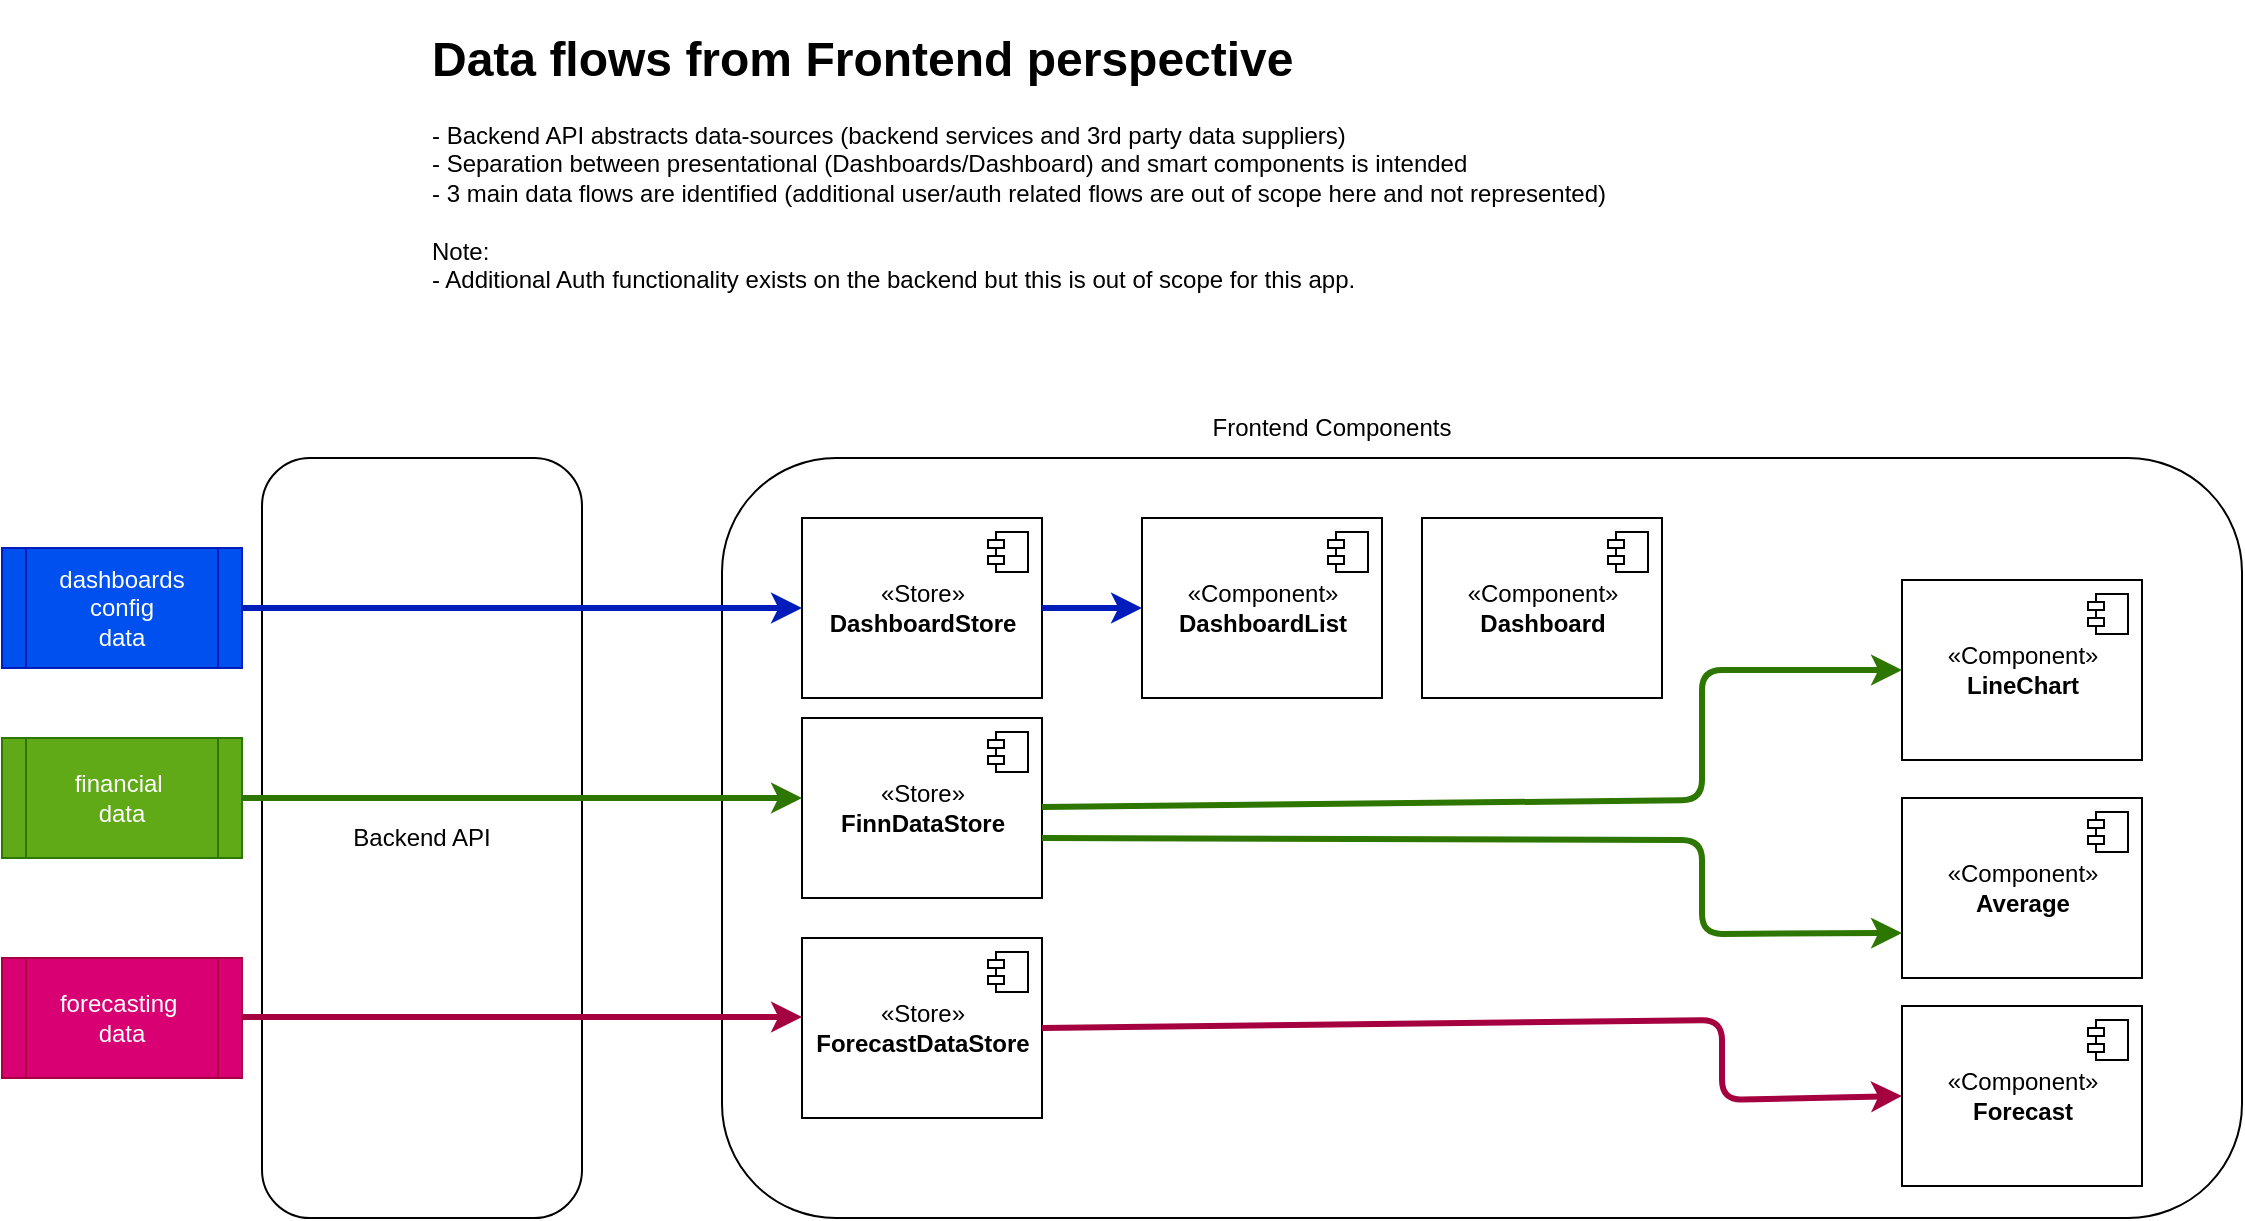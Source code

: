 <mxfile>
    <diagram id="04NmVkc7BXzSvhjQqVve" name="frontend data-flows">
        <mxGraphModel dx="1199" dy="586" grid="1" gridSize="10" guides="1" tooltips="1" connect="1" arrows="1" fold="1" page="1" pageScale="1" pageWidth="1169" pageHeight="827" math="0" shadow="0">
            <root>
                <mxCell id="0"/>
                <mxCell id="1" parent="0"/>
                <mxCell id="VXbwFieqJV5It5OmqrJu-2" value="financial&amp;nbsp;&lt;br&gt;data" style="shape=process;whiteSpace=wrap;html=1;backgroundOutline=1;fillColor=#60a917;fontColor=#ffffff;strokeColor=#2D7600;" parent="1" vertex="1">
                    <mxGeometry x="20" y="379" width="120" height="60" as="geometry"/>
                </mxCell>
                <mxCell id="VXbwFieqJV5It5OmqrJu-3" value="dashboards&lt;br&gt;config&lt;br&gt;data" style="shape=process;whiteSpace=wrap;html=1;backgroundOutline=1;fillColor=#0050ef;fontColor=#ffffff;strokeColor=#001DBC;" parent="1" vertex="1">
                    <mxGeometry x="20" y="284" width="120" height="60" as="geometry"/>
                </mxCell>
                <mxCell id="VXbwFieqJV5It5OmqrJu-4" value="forecasting&amp;nbsp;&lt;br&gt;data" style="shape=process;whiteSpace=wrap;html=1;backgroundOutline=1;fillColor=#d80073;fontColor=#ffffff;strokeColor=#A50040;" parent="1" vertex="1">
                    <mxGeometry x="20" y="489" width="120" height="60" as="geometry"/>
                </mxCell>
                <mxCell id="VXbwFieqJV5It5OmqrJu-5" value="Backend API" style="rounded=1;whiteSpace=wrap;html=1;" parent="1" vertex="1">
                    <mxGeometry x="150" y="239" width="160" height="380" as="geometry"/>
                </mxCell>
                <mxCell id="VXbwFieqJV5It5OmqrJu-6" value="" style="rounded=1;whiteSpace=wrap;html=1;" parent="1" vertex="1">
                    <mxGeometry x="380" y="239" width="760" height="380" as="geometry"/>
                </mxCell>
                <mxCell id="VXbwFieqJV5It5OmqrJu-7" value="Frontend Components" style="text;html=1;strokeColor=none;fillColor=none;align=center;verticalAlign=middle;whiteSpace=wrap;rounded=0;" parent="1" vertex="1">
                    <mxGeometry x="605" y="209" width="160" height="30" as="geometry"/>
                </mxCell>
                <mxCell id="VXbwFieqJV5It5OmqrJu-8" value="«Store»&lt;br&gt;&lt;b&gt;DashboardStore&lt;/b&gt;" style="html=1;dropTarget=0;" parent="1" vertex="1">
                    <mxGeometry x="420" y="269" width="120" height="90" as="geometry"/>
                </mxCell>
                <mxCell id="VXbwFieqJV5It5OmqrJu-9" value="" style="shape=module;jettyWidth=8;jettyHeight=4;" parent="VXbwFieqJV5It5OmqrJu-8" vertex="1">
                    <mxGeometry x="1" width="20" height="20" relative="1" as="geometry">
                        <mxPoint x="-27" y="7" as="offset"/>
                    </mxGeometry>
                </mxCell>
                <mxCell id="VXbwFieqJV5It5OmqrJu-10" value="«Store»&lt;br&gt;&lt;b&gt;FinnDataStore&lt;/b&gt;" style="html=1;dropTarget=0;" parent="1" vertex="1">
                    <mxGeometry x="420" y="369" width="120" height="90" as="geometry"/>
                </mxCell>
                <mxCell id="VXbwFieqJV5It5OmqrJu-11" value="" style="shape=module;jettyWidth=8;jettyHeight=4;" parent="VXbwFieqJV5It5OmqrJu-10" vertex="1">
                    <mxGeometry x="1" width="20" height="20" relative="1" as="geometry">
                        <mxPoint x="-27" y="7" as="offset"/>
                    </mxGeometry>
                </mxCell>
                <mxCell id="VXbwFieqJV5It5OmqrJu-12" value="«Store»&lt;br&gt;&lt;b&gt;ForecastDataStore&lt;/b&gt;" style="html=1;dropTarget=0;" parent="1" vertex="1">
                    <mxGeometry x="420" y="479" width="120" height="90" as="geometry"/>
                </mxCell>
                <mxCell id="VXbwFieqJV5It5OmqrJu-13" value="" style="shape=module;jettyWidth=8;jettyHeight=4;" parent="VXbwFieqJV5It5OmqrJu-12" vertex="1">
                    <mxGeometry x="1" width="20" height="20" relative="1" as="geometry">
                        <mxPoint x="-27" y="7" as="offset"/>
                    </mxGeometry>
                </mxCell>
                <mxCell id="VXbwFieqJV5It5OmqrJu-14" value="«Component»&lt;br&gt;&lt;b&gt;DashboardList&lt;/b&gt;" style="html=1;dropTarget=0;" parent="1" vertex="1">
                    <mxGeometry x="590" y="269" width="120" height="90" as="geometry"/>
                </mxCell>
                <mxCell id="VXbwFieqJV5It5OmqrJu-15" value="" style="shape=module;jettyWidth=8;jettyHeight=4;" parent="VXbwFieqJV5It5OmqrJu-14" vertex="1">
                    <mxGeometry x="1" width="20" height="20" relative="1" as="geometry">
                        <mxPoint x="-27" y="7" as="offset"/>
                    </mxGeometry>
                </mxCell>
                <mxCell id="VXbwFieqJV5It5OmqrJu-16" value="«Component»&lt;br&gt;&lt;b&gt;Dashboard&lt;/b&gt;" style="html=1;dropTarget=0;" parent="1" vertex="1">
                    <mxGeometry x="730" y="269" width="120" height="90" as="geometry"/>
                </mxCell>
                <mxCell id="VXbwFieqJV5It5OmqrJu-17" value="" style="shape=module;jettyWidth=8;jettyHeight=4;" parent="VXbwFieqJV5It5OmqrJu-16" vertex="1">
                    <mxGeometry x="1" width="20" height="20" relative="1" as="geometry">
                        <mxPoint x="-27" y="7" as="offset"/>
                    </mxGeometry>
                </mxCell>
                <mxCell id="VXbwFieqJV5It5OmqrJu-18" value="«Component»&lt;br&gt;&lt;b&gt;LineChart&lt;/b&gt;" style="html=1;dropTarget=0;" parent="1" vertex="1">
                    <mxGeometry x="970" y="300" width="120" height="90" as="geometry"/>
                </mxCell>
                <mxCell id="VXbwFieqJV5It5OmqrJu-19" value="" style="shape=module;jettyWidth=8;jettyHeight=4;" parent="VXbwFieqJV5It5OmqrJu-18" vertex="1">
                    <mxGeometry x="1" width="20" height="20" relative="1" as="geometry">
                        <mxPoint x="-27" y="7" as="offset"/>
                    </mxGeometry>
                </mxCell>
                <mxCell id="VXbwFieqJV5It5OmqrJu-20" value="«Component»&lt;br&gt;&lt;b&gt;Average&lt;/b&gt;" style="html=1;dropTarget=0;" parent="1" vertex="1">
                    <mxGeometry x="970" y="409" width="120" height="90" as="geometry"/>
                </mxCell>
                <mxCell id="VXbwFieqJV5It5OmqrJu-21" value="" style="shape=module;jettyWidth=8;jettyHeight=4;" parent="VXbwFieqJV5It5OmqrJu-20" vertex="1">
                    <mxGeometry x="1" width="20" height="20" relative="1" as="geometry">
                        <mxPoint x="-27" y="7" as="offset"/>
                    </mxGeometry>
                </mxCell>
                <mxCell id="VXbwFieqJV5It5OmqrJu-22" value="«Component»&lt;br&gt;&lt;b&gt;Forecast&lt;/b&gt;" style="html=1;dropTarget=0;" parent="1" vertex="1">
                    <mxGeometry x="970" y="513" width="120" height="90" as="geometry"/>
                </mxCell>
                <mxCell id="VXbwFieqJV5It5OmqrJu-23" value="" style="shape=module;jettyWidth=8;jettyHeight=4;" parent="VXbwFieqJV5It5OmqrJu-22" vertex="1">
                    <mxGeometry x="1" width="20" height="20" relative="1" as="geometry">
                        <mxPoint x="-27" y="7" as="offset"/>
                    </mxGeometry>
                </mxCell>
                <mxCell id="VXbwFieqJV5It5OmqrJu-24" value="" style="endArrow=classic;html=1;exitX=1;exitY=0.5;exitDx=0;exitDy=0;entryX=0;entryY=0.5;entryDx=0;entryDy=0;strokeWidth=3;fillColor=#0050ef;strokeColor=#001DBC;" parent="1" source="VXbwFieqJV5It5OmqrJu-3" target="VXbwFieqJV5It5OmqrJu-8" edge="1">
                    <mxGeometry width="50" height="50" relative="1" as="geometry">
                        <mxPoint x="140" y="319" as="sourcePoint"/>
                        <mxPoint x="190" y="269" as="targetPoint"/>
                    </mxGeometry>
                </mxCell>
                <mxCell id="VXbwFieqJV5It5OmqrJu-25" value="" style="endArrow=classic;html=1;exitX=1;exitY=0.5;exitDx=0;exitDy=0;entryX=0;entryY=0.5;entryDx=0;entryDy=0;strokeWidth=3;fillColor=#0050ef;strokeColor=#001DBC;" parent="1" source="VXbwFieqJV5It5OmqrJu-8" target="VXbwFieqJV5It5OmqrJu-14" edge="1">
                    <mxGeometry width="50" height="50" relative="1" as="geometry">
                        <mxPoint x="630" y="549" as="sourcePoint"/>
                        <mxPoint x="680" y="499" as="targetPoint"/>
                    </mxGeometry>
                </mxCell>
                <mxCell id="VXbwFieqJV5It5OmqrJu-26" value="" style="endArrow=classic;html=1;strokeWidth=3;fillColor=#60a917;strokeColor=#2D7600;" parent="1" edge="1">
                    <mxGeometry width="50" height="50" relative="1" as="geometry">
                        <mxPoint x="140" y="409" as="sourcePoint"/>
                        <mxPoint x="420" y="409" as="targetPoint"/>
                    </mxGeometry>
                </mxCell>
                <mxCell id="VXbwFieqJV5It5OmqrJu-27" value="" style="endArrow=classic;html=1;strokeWidth=3;fillColor=#60a917;strokeColor=#2D7600;entryX=0;entryY=0.5;entryDx=0;entryDy=0;" parent="1" target="VXbwFieqJV5It5OmqrJu-18" edge="1">
                    <mxGeometry width="50" height="50" relative="1" as="geometry">
                        <mxPoint x="540" y="413.5" as="sourcePoint"/>
                        <mxPoint x="820" y="413.5" as="targetPoint"/>
                        <Array as="points">
                            <mxPoint x="870" y="410"/>
                            <mxPoint x="870" y="345"/>
                        </Array>
                    </mxGeometry>
                </mxCell>
                <mxCell id="VXbwFieqJV5It5OmqrJu-28" value="" style="endArrow=classic;html=1;strokeWidth=3;fillColor=#60a917;strokeColor=#2D7600;entryX=0;entryY=0.75;entryDx=0;entryDy=0;exitX=1;exitY=0.667;exitDx=0;exitDy=0;exitPerimeter=0;" parent="1" source="VXbwFieqJV5It5OmqrJu-10" target="VXbwFieqJV5It5OmqrJu-20" edge="1">
                    <mxGeometry width="50" height="50" relative="1" as="geometry">
                        <mxPoint x="550" y="423.5" as="sourcePoint"/>
                        <mxPoint x="740" y="424" as="targetPoint"/>
                        <Array as="points">
                            <mxPoint x="870" y="430"/>
                            <mxPoint x="870" y="477"/>
                        </Array>
                    </mxGeometry>
                </mxCell>
                <mxCell id="VXbwFieqJV5It5OmqrJu-29" value="" style="endArrow=classic;html=1;strokeWidth=3;fillColor=#d80073;strokeColor=#A50040;" parent="1" edge="1">
                    <mxGeometry width="50" height="50" relative="1" as="geometry">
                        <mxPoint x="140" y="518.5" as="sourcePoint"/>
                        <mxPoint x="420" y="518.5" as="targetPoint"/>
                    </mxGeometry>
                </mxCell>
                <mxCell id="VXbwFieqJV5It5OmqrJu-30" value="" style="endArrow=classic;html=1;strokeWidth=3;fillColor=#d80073;strokeColor=#A50040;exitX=1;exitY=0.5;exitDx=0;exitDy=0;entryX=0;entryY=0.5;entryDx=0;entryDy=0;" parent="1" source="VXbwFieqJV5It5OmqrJu-12" target="VXbwFieqJV5It5OmqrJu-22" edge="1">
                    <mxGeometry width="50" height="50" relative="1" as="geometry">
                        <mxPoint x="510" y="639" as="sourcePoint"/>
                        <mxPoint x="790" y="639" as="targetPoint"/>
                        <Array as="points">
                            <mxPoint x="880" y="520"/>
                            <mxPoint x="880" y="560"/>
                        </Array>
                    </mxGeometry>
                </mxCell>
                <mxCell id="VXbwFieqJV5It5OmqrJu-31" value="&lt;h1&gt;Data flows from Frontend perspective&lt;/h1&gt;&lt;div&gt;- Backend API abstracts data-sources (backend services and 3rd party data suppliers)&lt;/div&gt;&lt;div&gt;- Separation between presentational (Dashboards/Dashboard) and smart components is intended&lt;/div&gt;&lt;div&gt;- 3 main data flows are identified (additional user/auth related flows are out of scope here and not represented)&lt;/div&gt;&lt;div&gt;&lt;br&gt;&lt;/div&gt;&lt;div&gt;Note:&lt;/div&gt;&lt;div&gt;- Additional Auth functionality exists on the backend but this is out of scope for this app.&lt;/div&gt;&lt;div&gt;&lt;br&gt;&lt;/div&gt;" style="text;html=1;strokeColor=none;fillColor=none;spacing=5;spacingTop=-20;whiteSpace=wrap;overflow=hidden;rounded=0;" parent="1" vertex="1">
                    <mxGeometry x="230" y="20" width="700" height="160" as="geometry"/>
                </mxCell>
            </root>
        </mxGraphModel>
    </diagram>
    <diagram id="yawmFh53kR1rAt1Ke-RY" name="Concept">
        <mxGraphModel dx="1199" dy="586" grid="1" gridSize="10" guides="1" tooltips="1" connect="1" arrows="1" fold="1" page="1" pageScale="1" pageWidth="1169" pageHeight="827" math="0" shadow="0">
            <root>
                <mxCell id="0"/>
                <mxCell id="1" parent="0"/>
                <mxCell id="jguRPrm_cy1nHlI_fb0k-1" value="User" style="swimlane;childLayout=stackLayout;horizontal=1;startSize=30;horizontalStack=0;rounded=1;fontSize=14;fontStyle=0;strokeWidth=2;resizeParent=0;resizeLast=1;shadow=0;dashed=0;align=center;fillColor=#1A1A1A;fontColor=#FFFFFF;strokeColor=#FFFFFF;" parent="1" vertex="1">
                    <mxGeometry x="40" y="160" width="160" height="85" as="geometry"/>
                </mxCell>
                <mxCell id="jguRPrm_cy1nHlI_fb0k-2" value="Application user. &#10;Not the security profile but &#10;the workdata profile" style="align=left;strokeColor=none;fillColor=none;spacingLeft=4;fontSize=12;verticalAlign=top;resizable=0;rotatable=0;part=1;fontColor=#FFFFFF;" parent="jguRPrm_cy1nHlI_fb0k-1" vertex="1">
                    <mxGeometry y="30" width="160" height="55" as="geometry"/>
                </mxCell>
                <mxCell id="9BdiAnd3TSFcwSEn1V-2-3" value="DashboardList" style="swimlane;childLayout=stackLayout;horizontal=1;startSize=30;horizontalStack=0;rounded=1;fontSize=14;fontStyle=0;strokeWidth=2;resizeParent=0;resizeLast=1;shadow=0;dashed=0;align=center;fillColor=#1A1A1A;fontColor=#FFFFFF;strokeColor=#FFFFFF;" parent="1" vertex="1">
                    <mxGeometry x="360" y="160" width="160" height="85" as="geometry"/>
                </mxCell>
                <mxCell id="9BdiAnd3TSFcwSEn1V-2-14" value="" style="endArrow=none;html=1;edgeStyle=orthogonalEdgeStyle;exitX=1;exitY=0.25;exitDx=0;exitDy=0;" parent="9BdiAnd3TSFcwSEn1V-2-3" source="jguRPrm_cy1nHlI_fb0k-2" edge="1">
                    <mxGeometry relative="1" as="geometry">
                        <mxPoint x="-90" y="40" as="sourcePoint"/>
                        <mxPoint y="42" as="targetPoint"/>
                    </mxGeometry>
                </mxCell>
                <mxCell id="9BdiAnd3TSFcwSEn1V-2-16" value="0..*&amp;nbsp;&amp;nbsp;" style="edgeLabel;resizable=0;html=1;align=right;verticalAlign=bottom;" parent="9BdiAnd3TSFcwSEn1V-2-14" connectable="0" vertex="1">
                    <mxGeometry x="1" relative="1" as="geometry"/>
                </mxCell>
                <mxCell id="9BdiAnd3TSFcwSEn1V-2-4" value="Dashboard configurations" style="align=left;strokeColor=none;fillColor=none;spacingLeft=4;fontSize=12;verticalAlign=top;resizable=0;rotatable=0;part=1;fontColor=#FFFFFF;" parent="9BdiAnd3TSFcwSEn1V-2-3" vertex="1">
                    <mxGeometry y="30" width="160" height="55" as="geometry"/>
                </mxCell>
                <mxCell id="9BdiAnd3TSFcwSEn1V-2-6" value="ForecastDataIn" style="swimlane;childLayout=stackLayout;horizontal=1;startSize=30;horizontalStack=0;rounded=1;fontSize=14;fontStyle=0;strokeWidth=2;resizeParent=0;resizeLast=1;shadow=0;dashed=0;align=center;fillColor=#1A1A1A;fontColor=#FFFFFF;strokeColor=#FFFFFF;" parent="1" vertex="1">
                    <mxGeometry x="890" y="490" width="170" height="85" as="geometry"/>
                </mxCell>
                <mxCell id="9BdiAnd3TSFcwSEn1V-2-7" value="Data we use for forecasting" style="align=left;strokeColor=none;fillColor=none;spacingLeft=4;fontSize=12;verticalAlign=top;resizable=0;rotatable=0;part=1;fontColor=#FFFFFF;" parent="9BdiAnd3TSFcwSEn1V-2-6" vertex="1">
                    <mxGeometry y="30" width="170" height="55" as="geometry"/>
                </mxCell>
                <mxCell id="9BdiAnd3TSFcwSEn1V-2-8" value="ForecastPredictions" style="swimlane;childLayout=stackLayout;horizontal=1;startSize=30;horizontalStack=0;rounded=1;fontSize=14;fontStyle=0;strokeWidth=2;resizeParent=0;resizeLast=1;shadow=0;dashed=0;align=center;fillColor=#1A1A1A;fontColor=#FFFFFF;strokeColor=#FFFFFF;" parent="1" vertex="1">
                    <mxGeometry x="770" y="371" width="170" height="85" as="geometry"/>
                </mxCell>
                <mxCell id="9BdiAnd3TSFcwSEn1V-2-9" value="Predictions for a given&#10; time range" style="align=left;strokeColor=none;fillColor=none;spacingLeft=4;fontSize=12;verticalAlign=top;resizable=0;rotatable=0;part=1;fontColor=#FFFFFF;" parent="9BdiAnd3TSFcwSEn1V-2-8" vertex="1">
                    <mxGeometry y="30" width="170" height="55" as="geometry"/>
                </mxCell>
                <mxCell id="9BdiAnd3TSFcwSEn1V-2-11" value="DataInputs" style="swimlane;childLayout=stackLayout;horizontal=1;startSize=30;horizontalStack=0;rounded=1;fontSize=14;fontStyle=0;strokeWidth=2;resizeParent=0;resizeLast=1;shadow=0;dashed=0;align=center;fillColor=#1A1A1A;fontColor=#FFFFFF;strokeColor=#FFFFFF;" parent="1" vertex="1">
                    <mxGeometry x="760" y="210" width="170" height="85" as="geometry"/>
                </mxCell>
                <mxCell id="9BdiAnd3TSFcwSEn1V-2-12" value="Online data from Provider API " style="align=left;strokeColor=none;fillColor=none;spacingLeft=4;fontSize=12;verticalAlign=top;resizable=0;rotatable=0;part=1;fontColor=#FFFFFF;" parent="9BdiAnd3TSFcwSEn1V-2-11" vertex="1">
                    <mxGeometry y="30" width="170" height="55" as="geometry"/>
                </mxCell>
                <mxCell id="9BdiAnd3TSFcwSEn1V-2-13" value="" style="endArrow=diamondThin;endFill=1;endSize=24;html=1;entryX=0.422;entryY=1.063;entryDx=0;entryDy=0;entryPerimeter=0;exitX=0;exitY=0.5;exitDx=0;exitDy=0;" parent="1" source="9BdiAnd3TSFcwSEn1V-2-17" target="9BdiAnd3TSFcwSEn1V-2-4" edge="1">
                    <mxGeometry width="160" relative="1" as="geometry">
                        <mxPoint x="300" y="414" as="sourcePoint"/>
                        <mxPoint x="460" y="414" as="targetPoint"/>
                        <Array as="points">
                            <mxPoint x="428" y="338"/>
                        </Array>
                    </mxGeometry>
                </mxCell>
                <mxCell id="9BdiAnd3TSFcwSEn1V-2-17" value="Dashboard" style="swimlane;childLayout=stackLayout;horizontal=1;startSize=30;horizontalStack=0;rounded=1;fontSize=14;fontStyle=0;strokeWidth=2;resizeParent=0;resizeLast=1;shadow=0;dashed=0;align=center;fillColor=#1A1A1A;fontColor=#FFFFFF;strokeColor=#FFFFFF;" parent="1" vertex="1">
                    <mxGeometry x="480" y="295" width="160" height="85" as="geometry"/>
                </mxCell>
                <mxCell id="9BdiAnd3TSFcwSEn1V-2-20" value="Tracked data presentation " style="align=left;strokeColor=none;fillColor=none;spacingLeft=4;fontSize=12;verticalAlign=top;resizable=0;rotatable=0;part=1;fontColor=#FFFFFF;" parent="9BdiAnd3TSFcwSEn1V-2-17" vertex="1">
                    <mxGeometry y="30" width="160" height="55" as="geometry"/>
                </mxCell>
                <mxCell id="9BdiAnd3TSFcwSEn1V-2-22" value="1..4" style="text;html=1;strokeColor=none;fillColor=none;align=center;verticalAlign=middle;whiteSpace=wrap;rounded=0;" parent="1" vertex="1">
                    <mxGeometry x="430" y="310" width="60" height="30" as="geometry"/>
                </mxCell>
                <mxCell id="9BdiAnd3TSFcwSEn1V-2-23" value="" style="endArrow=diamondThin;endFill=1;endSize=24;html=1;entryX=1;entryY=0;entryDx=0;entryDy=0;exitX=0;exitY=0.25;exitDx=0;exitDy=0;" parent="1" source="9BdiAnd3TSFcwSEn1V-2-12" target="9BdiAnd3TSFcwSEn1V-2-20" edge="1">
                    <mxGeometry width="160" relative="1" as="geometry">
                        <mxPoint x="722.48" y="379.5" as="sourcePoint"/>
                        <mxPoint x="670" y="290.465" as="targetPoint"/>
                        <Array as="points">
                            <mxPoint x="700" y="254"/>
                            <mxPoint x="700" y="325"/>
                        </Array>
                    </mxGeometry>
                </mxCell>
                <mxCell id="9BdiAnd3TSFcwSEn1V-2-24" value="" style="endArrow=diamondThin;endFill=1;endSize=24;html=1;exitX=0;exitY=0.25;exitDx=0;exitDy=0;" parent="1" source="9BdiAnd3TSFcwSEn1V-2-9" edge="1">
                    <mxGeometry width="160" relative="1" as="geometry">
                        <mxPoint x="750" y="280" as="sourcePoint"/>
                        <mxPoint x="640" y="351" as="targetPoint"/>
                        <Array as="points">
                            <mxPoint x="700" y="415"/>
                            <mxPoint x="700" y="351.25"/>
                        </Array>
                    </mxGeometry>
                </mxCell>
                <mxCell id="9BdiAnd3TSFcwSEn1V-2-25" value="1" style="text;html=1;strokeColor=none;fillColor=none;align=center;verticalAlign=middle;whiteSpace=wrap;rounded=0;" parent="1" vertex="1">
                    <mxGeometry x="720" y="230" width="30" height="30" as="geometry"/>
                </mxCell>
                <mxCell id="9BdiAnd3TSFcwSEn1V-2-26" value="0..1" style="text;html=1;strokeColor=none;fillColor=none;align=center;verticalAlign=middle;whiteSpace=wrap;rounded=0;" parent="1" vertex="1">
                    <mxGeometry x="740" y="390" width="30" height="30" as="geometry"/>
                </mxCell>
                <mxCell id="9BdiAnd3TSFcwSEn1V-2-27" value="" style="endArrow=diamondThin;endFill=1;endSize=24;html=1;exitX=0.005;exitY=0.539;exitDx=0;exitDy=0;entryX=0.321;entryY=0.997;entryDx=0;entryDy=0;entryPerimeter=0;exitPerimeter=0;" parent="1" source="9BdiAnd3TSFcwSEn1V-2-7" target="9BdiAnd3TSFcwSEn1V-2-9" edge="1">
                    <mxGeometry width="160" relative="1" as="geometry">
                        <mxPoint x="780" y="583.75" as="sourcePoint"/>
                        <mxPoint x="650" y="520" as="targetPoint"/>
                        <Array as="points">
                            <mxPoint x="825" y="550"/>
                        </Array>
                    </mxGeometry>
                </mxCell>
                <mxCell id="9BdiAnd3TSFcwSEn1V-2-29" value="A User can have 0 or more Dahsboards associated" style="text;html=1;strokeColor=none;fillColor=none;align=left;verticalAlign=middle;whiteSpace=wrap;rounded=0;" parent="1" vertex="1">
                    <mxGeometry x="40" y="265" width="260" height="30" as="geometry"/>
                </mxCell>
                <mxCell id="9BdiAnd3TSFcwSEn1V-2-30" value="A dashboard MUST have&amp;nbsp; at least 1 and MAX 4 Display elements associated" style="text;html=1;strokeColor=none;fillColor=none;align=left;verticalAlign=middle;whiteSpace=wrap;rounded=0;" parent="1" vertex="1">
                    <mxGeometry x="310" y="414" width="260" height="30" as="geometry"/>
                </mxCell>
                <mxCell id="9BdiAnd3TSFcwSEn1V-2-31" value="Each Element has :&lt;br&gt;- exactly one data source&lt;br&gt;- exactly one Forecasted data source" style="text;html=1;strokeColor=none;fillColor=none;align=left;verticalAlign=middle;whiteSpace=wrap;rounded=0;" parent="1" vertex="1">
                    <mxGeometry x="540" y="510" width="260" height="30" as="geometry"/>
                </mxCell>
                <mxCell id="9BdiAnd3TSFcwSEn1V-2-32" value="Each Forecast data source has exactly one input data source" style="text;html=1;strokeColor=none;fillColor=none;align=left;verticalAlign=middle;whiteSpace=wrap;rounded=0;" parent="1" vertex="1">
                    <mxGeometry x="750" y="610" width="260" height="30" as="geometry"/>
                </mxCell>
                <mxCell id="9BdiAnd3TSFcwSEn1V-2-34" value="&lt;h1&gt;Data Model&lt;/h1&gt;&lt;p&gt;How data is represented in storage.&lt;/p&gt;" style="text;html=1;strokeColor=none;fillColor=none;spacing=5;spacingTop=-20;whiteSpace=wrap;overflow=hidden;rounded=0;" parent="1" vertex="1">
                    <mxGeometry x="355" y="10" width="460" height="80" as="geometry"/>
                </mxCell>
            </root>
        </mxGraphModel>
    </diagram>
    <diagram id="0fDVI-UUUqqTXi_IZEYt" name="Infrastructure">
        <mxGraphModel dx="1199" dy="586" grid="1" gridSize="10" guides="1" tooltips="1" connect="1" arrows="1" fold="1" page="1" pageScale="1" pageWidth="1169" pageHeight="827" math="0" shadow="0">
            <root>
                <mxCell id="0"/>
                <mxCell id="1" parent="0"/>
                <mxCell id="5FDuBRCKd_uarV2pEg0C-14" value="" style="whiteSpace=wrap;html=1;aspect=fixed;fillColor=none;dashed=1;" parent="1" vertex="1">
                    <mxGeometry x="190" y="200" width="550" height="550" as="geometry"/>
                </mxCell>
                <mxCell id="5FDuBRCKd_uarV2pEg0C-9" value="Design choices:&lt;br&gt;&lt;br&gt;- Infrastructure: services and the datastore are placed in the same network .&lt;br&gt;- Security:&amp;nbsp; the DataStore is not publicly exposed. No Host port binding is done. Access is possible only through private network DNS or IP.&lt;br&gt;- Latency:&amp;nbsp; Ideally, the client-services and the DataStore are on the same host to reduce latency&lt;br&gt;- Decoupling: Services have separate databases. This is to provide decoupling at DataModel level.&lt;br&gt;- Inter-service data sharing: Data sharing between services is done through service APIs and NOT through complex queries on the database." style="text;html=1;align=left;verticalAlign=middle;resizable=0;points=[];autosize=1;strokeColor=none;fillColor=none;" parent="1" vertex="1">
                    <mxGeometry x="230" y="15" width="770" height="110" as="geometry"/>
                </mxCell>
                <mxCell id="5FDuBRCKd_uarV2pEg0C-10" value="Dealing with service relocation:&lt;br&gt;&lt;br&gt;- services may be moved to other hosts.&lt;br&gt;&lt;br&gt;Two alternatives are then present:&lt;br&gt;- moving the database associated with the service and setting &lt;br&gt;up a new DataStore server instance on the same host as the service.&lt;br&gt;-&amp;nbsp; extending an overlay network to allow keeping the DataStore private&amp;nbsp;" style="text;html=1;align=left;verticalAlign=middle;resizable=0;points=[];autosize=1;strokeColor=none;fillColor=none;" parent="1" vertex="1">
                    <mxGeometry x="760" y="160" width="400" height="130" as="geometry"/>
                </mxCell>
                <mxCell id="5FDuBRCKd_uarV2pEg0C-17" value="backend network" style="text;html=1;strokeColor=none;fillColor=none;align=center;verticalAlign=middle;whiteSpace=wrap;rounded=0;dashed=1;" parent="1" vertex="1">
                    <mxGeometry x="585" y="170" width="140" height="30" as="geometry"/>
                </mxCell>
                <mxCell id="5FDuBRCKd_uarV2pEg0C-23" value="" style="group" parent="1" vertex="1" connectable="0">
                    <mxGeometry x="540" y="280" width="180" height="400" as="geometry"/>
                </mxCell>
                <mxCell id="5FDuBRCKd_uarV2pEg0C-7" value="«Service»&lt;br&gt;&lt;b&gt;DataStore&lt;/b&gt;" style="html=1;dropTarget=0;" parent="5FDuBRCKd_uarV2pEg0C-23" vertex="1">
                    <mxGeometry width="180" height="400" as="geometry"/>
                </mxCell>
                <mxCell id="5FDuBRCKd_uarV2pEg0C-8" value="" style="shape=module;jettyWidth=8;jettyHeight=4;" parent="5FDuBRCKd_uarV2pEg0C-7" vertex="1">
                    <mxGeometry x="1" width="20" height="20" relative="1" as="geometry">
                        <mxPoint x="-27" y="7" as="offset"/>
                    </mxGeometry>
                </mxCell>
                <mxCell id="5FDuBRCKd_uarV2pEg0C-11" value="AuthDb" style="shape=cylinder3;whiteSpace=wrap;html=1;boundedLbl=1;backgroundOutline=1;size=15;" parent="5FDuBRCKd_uarV2pEg0C-23" vertex="1">
                    <mxGeometry x="40" y="63" width="100" height="70" as="geometry"/>
                </mxCell>
                <mxCell id="5FDuBRCKd_uarV2pEg0C-12" value="DashboardsDb" style="shape=cylinder3;whiteSpace=wrap;html=1;boundedLbl=1;backgroundOutline=1;size=15;" parent="5FDuBRCKd_uarV2pEg0C-23" vertex="1">
                    <mxGeometry x="45" y="230" width="100" height="70" as="geometry"/>
                </mxCell>
                <mxCell id="5FDuBRCKd_uarV2pEg0C-13" value="ForecastDb" style="shape=cylinder3;whiteSpace=wrap;html=1;boundedLbl=1;backgroundOutline=1;size=15;" parent="5FDuBRCKd_uarV2pEg0C-23" vertex="1">
                    <mxGeometry x="45" y="320" width="100" height="70" as="geometry"/>
                </mxCell>
                <mxCell id="5FDuBRCKd_uarV2pEg0C-15" value="«Ingress»&lt;br&gt;&lt;b&gt;RevProxy&lt;/b&gt;" style="html=1;dropTarget=0;" parent="1" vertex="1">
                    <mxGeometry x="140" y="280" width="95" height="320" as="geometry"/>
                </mxCell>
                <mxCell id="5FDuBRCKd_uarV2pEg0C-16" value="" style="shape=module;jettyWidth=8;jettyHeight=4;" parent="5FDuBRCKd_uarV2pEg0C-15" vertex="1">
                    <mxGeometry x="1" width="20" height="20" relative="1" as="geometry">
                        <mxPoint x="-27" y="7" as="offset"/>
                    </mxGeometry>
                </mxCell>
                <mxCell id="5FDuBRCKd_uarV2pEg0C-27" value="" style="group" parent="1" vertex="1" connectable="0">
                    <mxGeometry x="290" y="330" width="180" height="230" as="geometry"/>
                </mxCell>
                <mxCell id="5FDuBRCKd_uarV2pEg0C-1" value="«Service»&lt;br&gt;&lt;b&gt;Auth&lt;/b&gt;" style="html=1;dropTarget=0;" parent="5FDuBRCKd_uarV2pEg0C-27" vertex="1">
                    <mxGeometry width="180" height="60" as="geometry"/>
                </mxCell>
                <mxCell id="5FDuBRCKd_uarV2pEg0C-2" value="" style="shape=module;jettyWidth=8;jettyHeight=4;" parent="5FDuBRCKd_uarV2pEg0C-1" vertex="1">
                    <mxGeometry x="1" width="20" height="20" relative="1" as="geometry">
                        <mxPoint x="-27" y="7" as="offset"/>
                    </mxGeometry>
                </mxCell>
                <mxCell id="5FDuBRCKd_uarV2pEg0C-3" value="«Service»&lt;br&gt;&lt;b&gt;Dashboards&lt;br&gt;&lt;/b&gt;" style="html=1;dropTarget=0;" parent="5FDuBRCKd_uarV2pEg0C-27" vertex="1">
                    <mxGeometry y="80" width="180" height="60" as="geometry"/>
                </mxCell>
                <mxCell id="5FDuBRCKd_uarV2pEg0C-4" value="" style="shape=module;jettyWidth=8;jettyHeight=4;" parent="5FDuBRCKd_uarV2pEg0C-3" vertex="1">
                    <mxGeometry x="1" width="20" height="20" relative="1" as="geometry">
                        <mxPoint x="-27" y="7" as="offset"/>
                    </mxGeometry>
                </mxCell>
                <mxCell id="5FDuBRCKd_uarV2pEg0C-5" value="«Service»&lt;br&gt;&lt;b&gt;Forecaster&lt;br&gt;&lt;/b&gt;" style="html=1;dropTarget=0;" parent="5FDuBRCKd_uarV2pEg0C-27" vertex="1">
                    <mxGeometry y="170" width="180" height="60" as="geometry"/>
                </mxCell>
                <mxCell id="5FDuBRCKd_uarV2pEg0C-6" value="" style="shape=module;jettyWidth=8;jettyHeight=4;" parent="5FDuBRCKd_uarV2pEg0C-5" vertex="1">
                    <mxGeometry x="1" width="20" height="20" relative="1" as="geometry">
                        <mxPoint x="-27" y="7" as="offset"/>
                    </mxGeometry>
                </mxCell>
                <mxCell id="5FDuBRCKd_uarV2pEg0C-25" value="Exposed&#10;Endpoint" style="fontStyle=0;labelPosition=right;verticalLabelPosition=middle;align=left;verticalAlign=middle;spacingLeft=2;" parent="1" vertex="1">
                    <mxGeometry x="120" y="360" width="30" height="30" as="geometry"/>
                </mxCell>
            </root>
        </mxGraphModel>
    </diagram>
    <diagram id="2MWFBWHxctqiKtLl-Jbj" name="Physical">
        <mxGraphModel dx="1199" dy="586" grid="1" gridSize="10" guides="1" tooltips="1" connect="1" arrows="1" fold="1" page="1" pageScale="1" pageWidth="1169" pageHeight="827" math="0" shadow="0">
            <root>
                <mxCell id="0"/>
                <mxCell id="1" parent="0"/>
                <mxCell id="fjNHgLyXgUpgnpGR1nwv-11" value="DashboardsDb" style="swimlane;whiteSpace=wrap;html=1;" parent="1" vertex="1">
                    <mxGeometry x="100" y="150" width="320" height="260" as="geometry"/>
                </mxCell>
                <mxCell id="fjNHgLyXgUpgnpGR1nwv-1" value="Dasboard" style="shape=table;startSize=30;container=1;collapsible=1;childLayout=tableLayout;fixedRows=1;rowLines=0;fontStyle=1;align=center;resizeLast=1;" parent="fjNHgLyXgUpgnpGR1nwv-11" vertex="1">
                    <mxGeometry x="70" y="50" width="200" height="180" as="geometry"/>
                </mxCell>
                <mxCell id="fjNHgLyXgUpgnpGR1nwv-2" value="" style="shape=partialRectangle;collapsible=0;dropTarget=0;pointerEvents=0;fillColor=none;top=0;left=0;bottom=1;right=0;points=[[0,0.5],[1,0.5]];portConstraint=eastwest;" parent="fjNHgLyXgUpgnpGR1nwv-1" vertex="1">
                    <mxGeometry y="30" width="200" height="30" as="geometry"/>
                </mxCell>
                <mxCell id="fjNHgLyXgUpgnpGR1nwv-3" value="PK" style="shape=partialRectangle;connectable=0;fillColor=none;top=0;left=0;bottom=0;right=0;fontStyle=1;overflow=hidden;" parent="fjNHgLyXgUpgnpGR1nwv-2" vertex="1">
                    <mxGeometry width="30" height="30" as="geometry">
                        <mxRectangle width="30" height="30" as="alternateBounds"/>
                    </mxGeometry>
                </mxCell>
                <mxCell id="fjNHgLyXgUpgnpGR1nwv-4" value="UniqueID" style="shape=partialRectangle;connectable=0;fillColor=none;top=0;left=0;bottom=0;right=0;align=left;spacingLeft=6;fontStyle=5;overflow=hidden;" parent="fjNHgLyXgUpgnpGR1nwv-2" vertex="1">
                    <mxGeometry x="30" width="170" height="30" as="geometry">
                        <mxRectangle width="170" height="30" as="alternateBounds"/>
                    </mxGeometry>
                </mxCell>
                <mxCell id="fjNHgLyXgUpgnpGR1nwv-5" value="" style="shape=partialRectangle;collapsible=0;dropTarget=0;pointerEvents=0;fillColor=none;top=0;left=0;bottom=0;right=0;points=[[0,0.5],[1,0.5]];portConstraint=eastwest;" parent="fjNHgLyXgUpgnpGR1nwv-1" vertex="1">
                    <mxGeometry y="60" width="200" height="30" as="geometry"/>
                </mxCell>
                <mxCell id="fjNHgLyXgUpgnpGR1nwv-6" value="" style="shape=partialRectangle;connectable=0;fillColor=none;top=0;left=0;bottom=0;right=0;editable=1;overflow=hidden;" parent="fjNHgLyXgUpgnpGR1nwv-5" vertex="1">
                    <mxGeometry width="30" height="30" as="geometry">
                        <mxRectangle width="30" height="30" as="alternateBounds"/>
                    </mxGeometry>
                </mxCell>
                <mxCell id="fjNHgLyXgUpgnpGR1nwv-7" value="ownerID: UUID" style="shape=partialRectangle;connectable=0;fillColor=none;top=0;left=0;bottom=0;right=0;align=left;spacingLeft=6;overflow=hidden;" parent="fjNHgLyXgUpgnpGR1nwv-5" vertex="1">
                    <mxGeometry x="30" width="170" height="30" as="geometry">
                        <mxRectangle width="170" height="30" as="alternateBounds"/>
                    </mxGeometry>
                </mxCell>
                <mxCell id="fjNHgLyXgUpgnpGR1nwv-18" value="" style="shape=partialRectangle;collapsible=0;dropTarget=0;pointerEvents=0;fillColor=none;top=0;left=0;bottom=0;right=0;points=[[0,0.5],[1,0.5]];portConstraint=eastwest;" parent="fjNHgLyXgUpgnpGR1nwv-1" vertex="1">
                    <mxGeometry y="90" width="200" height="30" as="geometry"/>
                </mxCell>
                <mxCell id="fjNHgLyXgUpgnpGR1nwv-19" value="" style="shape=partialRectangle;connectable=0;fillColor=none;top=0;left=0;bottom=0;right=0;editable=1;overflow=hidden;" parent="fjNHgLyXgUpgnpGR1nwv-18" vertex="1">
                    <mxGeometry width="30" height="30" as="geometry">
                        <mxRectangle width="30" height="30" as="alternateBounds"/>
                    </mxGeometry>
                </mxCell>
                <mxCell id="fjNHgLyXgUpgnpGR1nwv-20" value="name: String" style="shape=partialRectangle;connectable=0;fillColor=none;top=0;left=0;bottom=0;right=0;align=left;spacingLeft=6;overflow=hidden;" parent="fjNHgLyXgUpgnpGR1nwv-18" vertex="1">
                    <mxGeometry x="30" width="170" height="30" as="geometry">
                        <mxRectangle width="170" height="30" as="alternateBounds"/>
                    </mxGeometry>
                </mxCell>
                <mxCell id="fjNHgLyXgUpgnpGR1nwv-8" value="" style="shape=partialRectangle;collapsible=0;dropTarget=0;pointerEvents=0;fillColor=none;top=0;left=0;bottom=0;right=0;points=[[0,0.5],[1,0.5]];portConstraint=eastwest;" parent="fjNHgLyXgUpgnpGR1nwv-1" vertex="1">
                    <mxGeometry y="120" width="200" height="30" as="geometry"/>
                </mxCell>
                <mxCell id="fjNHgLyXgUpgnpGR1nwv-9" value="" style="shape=partialRectangle;connectable=0;fillColor=none;top=0;left=0;bottom=0;right=0;editable=1;overflow=hidden;" parent="fjNHgLyXgUpgnpGR1nwv-8" vertex="1">
                    <mxGeometry width="30" height="30" as="geometry">
                        <mxRectangle width="30" height="30" as="alternateBounds"/>
                    </mxGeometry>
                </mxCell>
                <mxCell id="fjNHgLyXgUpgnpGR1nwv-10" value="trackedSymbols: String[]" style="shape=partialRectangle;connectable=0;fillColor=none;top=0;left=0;bottom=0;right=0;align=left;spacingLeft=6;overflow=hidden;" parent="fjNHgLyXgUpgnpGR1nwv-8" vertex="1">
                    <mxGeometry x="30" width="170" height="30" as="geometry">
                        <mxRectangle width="170" height="30" as="alternateBounds"/>
                    </mxGeometry>
                </mxCell>
                <mxCell id="fjNHgLyXgUpgnpGR1nwv-15" value="" style="shape=partialRectangle;collapsible=0;dropTarget=0;pointerEvents=0;fillColor=none;top=0;left=0;bottom=0;right=0;points=[[0,0.5],[1,0.5]];portConstraint=eastwest;" parent="fjNHgLyXgUpgnpGR1nwv-1" vertex="1">
                    <mxGeometry y="150" width="200" height="30" as="geometry"/>
                </mxCell>
                <mxCell id="fjNHgLyXgUpgnpGR1nwv-16" value="" style="shape=partialRectangle;connectable=0;fillColor=none;top=0;left=0;bottom=0;right=0;editable=1;overflow=hidden;" parent="fjNHgLyXgUpgnpGR1nwv-15" vertex="1">
                    <mxGeometry width="30" height="30" as="geometry">
                        <mxRectangle width="30" height="30" as="alternateBounds"/>
                    </mxGeometry>
                </mxCell>
                <mxCell id="fjNHgLyXgUpgnpGR1nwv-17" value="unixTimestamp: Number" style="shape=partialRectangle;connectable=0;fillColor=none;top=0;left=0;bottom=0;right=0;align=left;spacingLeft=6;overflow=hidden;" parent="fjNHgLyXgUpgnpGR1nwv-15" vertex="1">
                    <mxGeometry x="30" width="170" height="30" as="geometry">
                        <mxRectangle width="170" height="30" as="alternateBounds"/>
                    </mxGeometry>
                </mxCell>
                <mxCell id="U-riOEW_TqNvMNgb85oK-1" value="&lt;h1&gt;Data Physical Model&lt;/h1&gt;&lt;p&gt;The storage applies the database-per-service pattern to support decoupling at&amp;nbsp; shared data level.&lt;/p&gt;" style="text;html=1;strokeColor=none;fillColor=none;spacing=5;spacingTop=-20;whiteSpace=wrap;overflow=hidden;rounded=0;" parent="1" vertex="1">
                    <mxGeometry x="355" y="10" width="460" height="80" as="geometry"/>
                </mxCell>
                <mxCell id="U-riOEW_TqNvMNgb85oK-2" value="UsersDb" style="swimlane;whiteSpace=wrap;html=1;" parent="1" vertex="1">
                    <mxGeometry x="490" y="154" width="280" height="260" as="geometry"/>
                </mxCell>
                <mxCell id="U-riOEW_TqNvMNgb85oK-3" value="User" style="shape=table;startSize=30;container=1;collapsible=1;childLayout=tableLayout;fixedRows=1;rowLines=0;fontStyle=1;align=center;resizeLast=1;" parent="U-riOEW_TqNvMNgb85oK-2" vertex="1">
                    <mxGeometry x="40" y="50" width="200" height="180" as="geometry"/>
                </mxCell>
                <mxCell id="U-riOEW_TqNvMNgb85oK-4" value="" style="shape=partialRectangle;collapsible=0;dropTarget=0;pointerEvents=0;fillColor=none;top=0;left=0;bottom=1;right=0;points=[[0,0.5],[1,0.5]];portConstraint=eastwest;" parent="U-riOEW_TqNvMNgb85oK-3" vertex="1">
                    <mxGeometry y="30" width="200" height="30" as="geometry"/>
                </mxCell>
                <mxCell id="U-riOEW_TqNvMNgb85oK-5" value="PK" style="shape=partialRectangle;connectable=0;fillColor=none;top=0;left=0;bottom=0;right=0;fontStyle=1;overflow=hidden;" parent="U-riOEW_TqNvMNgb85oK-4" vertex="1">
                    <mxGeometry width="30" height="30" as="geometry">
                        <mxRectangle width="30" height="30" as="alternateBounds"/>
                    </mxGeometry>
                </mxCell>
                <mxCell id="U-riOEW_TqNvMNgb85oK-6" value="UniqueID" style="shape=partialRectangle;connectable=0;fillColor=none;top=0;left=0;bottom=0;right=0;align=left;spacingLeft=6;fontStyle=5;overflow=hidden;" parent="U-riOEW_TqNvMNgb85oK-4" vertex="1">
                    <mxGeometry x="30" width="170" height="30" as="geometry">
                        <mxRectangle width="170" height="30" as="alternateBounds"/>
                    </mxGeometry>
                </mxCell>
                <mxCell id="U-riOEW_TqNvMNgb85oK-7" value="" style="shape=partialRectangle;collapsible=0;dropTarget=0;pointerEvents=0;fillColor=none;top=0;left=0;bottom=0;right=0;points=[[0,0.5],[1,0.5]];portConstraint=eastwest;" parent="U-riOEW_TqNvMNgb85oK-3" vertex="1">
                    <mxGeometry y="60" width="200" height="30" as="geometry"/>
                </mxCell>
                <mxCell id="U-riOEW_TqNvMNgb85oK-8" value="" style="shape=partialRectangle;connectable=0;fillColor=none;top=0;left=0;bottom=0;right=0;editable=1;overflow=hidden;" parent="U-riOEW_TqNvMNgb85oK-7" vertex="1">
                    <mxGeometry width="30" height="30" as="geometry">
                        <mxRectangle width="30" height="30" as="alternateBounds"/>
                    </mxGeometry>
                </mxCell>
                <mxCell id="U-riOEW_TqNvMNgb85oK-9" value="uuid" style="shape=partialRectangle;connectable=0;fillColor=none;top=0;left=0;bottom=0;right=0;align=left;spacingLeft=6;overflow=hidden;" parent="U-riOEW_TqNvMNgb85oK-7" vertex="1">
                    <mxGeometry x="30" width="170" height="30" as="geometry">
                        <mxRectangle width="170" height="30" as="alternateBounds"/>
                    </mxGeometry>
                </mxCell>
                <mxCell id="U-riOEW_TqNvMNgb85oK-10" value="" style="shape=partialRectangle;collapsible=0;dropTarget=0;pointerEvents=0;fillColor=none;top=0;left=0;bottom=0;right=0;points=[[0,0.5],[1,0.5]];portConstraint=eastwest;" parent="U-riOEW_TqNvMNgb85oK-3" vertex="1">
                    <mxGeometry y="90" width="200" height="30" as="geometry"/>
                </mxCell>
                <mxCell id="U-riOEW_TqNvMNgb85oK-11" value="" style="shape=partialRectangle;connectable=0;fillColor=none;top=0;left=0;bottom=0;right=0;editable=1;overflow=hidden;" parent="U-riOEW_TqNvMNgb85oK-10" vertex="1">
                    <mxGeometry width="30" height="30" as="geometry">
                        <mxRectangle width="30" height="30" as="alternateBounds"/>
                    </mxGeometry>
                </mxCell>
                <mxCell id="U-riOEW_TqNvMNgb85oK-12" value="name" style="shape=partialRectangle;connectable=0;fillColor=none;top=0;left=0;bottom=0;right=0;align=left;spacingLeft=6;overflow=hidden;" parent="U-riOEW_TqNvMNgb85oK-10" vertex="1">
                    <mxGeometry x="30" width="170" height="30" as="geometry">
                        <mxRectangle width="170" height="30" as="alternateBounds"/>
                    </mxGeometry>
                </mxCell>
                <mxCell id="U-riOEW_TqNvMNgb85oK-13" value="" style="shape=partialRectangle;collapsible=0;dropTarget=0;pointerEvents=0;fillColor=none;top=0;left=0;bottom=0;right=0;points=[[0,0.5],[1,0.5]];portConstraint=eastwest;" parent="U-riOEW_TqNvMNgb85oK-3" vertex="1">
                    <mxGeometry y="120" width="200" height="30" as="geometry"/>
                </mxCell>
                <mxCell id="U-riOEW_TqNvMNgb85oK-14" value="" style="shape=partialRectangle;connectable=0;fillColor=none;top=0;left=0;bottom=0;right=0;editable=1;overflow=hidden;" parent="U-riOEW_TqNvMNgb85oK-13" vertex="1">
                    <mxGeometry width="30" height="30" as="geometry">
                        <mxRectangle width="30" height="30" as="alternateBounds"/>
                    </mxGeometry>
                </mxCell>
                <mxCell id="U-riOEW_TqNvMNgb85oK-15" value="alias" style="shape=partialRectangle;connectable=0;fillColor=none;top=0;left=0;bottom=0;right=0;align=left;spacingLeft=6;overflow=hidden;" parent="U-riOEW_TqNvMNgb85oK-13" vertex="1">
                    <mxGeometry x="30" width="170" height="30" as="geometry">
                        <mxRectangle width="170" height="30" as="alternateBounds"/>
                    </mxGeometry>
                </mxCell>
                <mxCell id="U-riOEW_TqNvMNgb85oK-16" value="" style="shape=partialRectangle;collapsible=0;dropTarget=0;pointerEvents=0;fillColor=none;top=0;left=0;bottom=0;right=0;points=[[0,0.5],[1,0.5]];portConstraint=eastwest;" parent="U-riOEW_TqNvMNgb85oK-3" vertex="1">
                    <mxGeometry y="150" width="200" height="30" as="geometry"/>
                </mxCell>
                <mxCell id="U-riOEW_TqNvMNgb85oK-17" value="" style="shape=partialRectangle;connectable=0;fillColor=none;top=0;left=0;bottom=0;right=0;editable=1;overflow=hidden;" parent="U-riOEW_TqNvMNgb85oK-16" vertex="1">
                    <mxGeometry width="30" height="30" as="geometry">
                        <mxRectangle width="30" height="30" as="alternateBounds"/>
                    </mxGeometry>
                </mxCell>
                <mxCell id="U-riOEW_TqNvMNgb85oK-18" value="apikey" style="shape=partialRectangle;connectable=0;fillColor=none;top=0;left=0;bottom=0;right=0;align=left;spacingLeft=6;overflow=hidden;" parent="U-riOEW_TqNvMNgb85oK-16" vertex="1">
                    <mxGeometry x="30" width="170" height="30" as="geometry">
                        <mxRectangle width="170" height="30" as="alternateBounds"/>
                    </mxGeometry>
                </mxCell>
                <mxCell id="U-riOEW_TqNvMNgb85oK-19" value="ForcastDb" style="swimlane;whiteSpace=wrap;html=1;" parent="1" vertex="1">
                    <mxGeometry x="850" y="160" width="280" height="610" as="geometry"/>
                </mxCell>
                <mxCell id="U-riOEW_TqNvMNgb85oK-20" value="RawInputData" style="shape=table;startSize=30;container=1;collapsible=1;childLayout=tableLayout;fixedRows=1;rowLines=0;fontStyle=1;align=center;resizeLast=1;" parent="U-riOEW_TqNvMNgb85oK-19" vertex="1">
                    <mxGeometry x="40" y="40" width="200" height="150" as="geometry"/>
                </mxCell>
                <mxCell id="U-riOEW_TqNvMNgb85oK-21" value="" style="shape=partialRectangle;collapsible=0;dropTarget=0;pointerEvents=0;fillColor=none;top=0;left=0;bottom=1;right=0;points=[[0,0.5],[1,0.5]];portConstraint=eastwest;" parent="U-riOEW_TqNvMNgb85oK-20" vertex="1">
                    <mxGeometry y="30" width="200" height="30" as="geometry"/>
                </mxCell>
                <mxCell id="U-riOEW_TqNvMNgb85oK-22" value="PK" style="shape=partialRectangle;connectable=0;fillColor=none;top=0;left=0;bottom=0;right=0;fontStyle=1;overflow=hidden;" parent="U-riOEW_TqNvMNgb85oK-21" vertex="1">
                    <mxGeometry width="30" height="30" as="geometry">
                        <mxRectangle width="30" height="30" as="alternateBounds"/>
                    </mxGeometry>
                </mxCell>
                <mxCell id="U-riOEW_TqNvMNgb85oK-23" value="UniqueID" style="shape=partialRectangle;connectable=0;fillColor=none;top=0;left=0;bottom=0;right=0;align=left;spacingLeft=6;fontStyle=5;overflow=hidden;" parent="U-riOEW_TqNvMNgb85oK-21" vertex="1">
                    <mxGeometry x="30" width="170" height="30" as="geometry">
                        <mxRectangle width="170" height="30" as="alternateBounds"/>
                    </mxGeometry>
                </mxCell>
                <mxCell id="U-riOEW_TqNvMNgb85oK-24" value="" style="shape=partialRectangle;collapsible=0;dropTarget=0;pointerEvents=0;fillColor=none;top=0;left=0;bottom=0;right=0;points=[[0,0.5],[1,0.5]];portConstraint=eastwest;" parent="U-riOEW_TqNvMNgb85oK-20" vertex="1">
                    <mxGeometry y="60" width="200" height="30" as="geometry"/>
                </mxCell>
                <mxCell id="U-riOEW_TqNvMNgb85oK-25" value="" style="shape=partialRectangle;connectable=0;fillColor=none;top=0;left=0;bottom=0;right=0;editable=1;overflow=hidden;" parent="U-riOEW_TqNvMNgb85oK-24" vertex="1">
                    <mxGeometry width="30" height="30" as="geometry">
                        <mxRectangle width="30" height="30" as="alternateBounds"/>
                    </mxGeometry>
                </mxCell>
                <mxCell id="U-riOEW_TqNvMNgb85oK-26" value="uuid" style="shape=partialRectangle;connectable=0;fillColor=none;top=0;left=0;bottom=0;right=0;align=left;spacingLeft=6;overflow=hidden;" parent="U-riOEW_TqNvMNgb85oK-24" vertex="1">
                    <mxGeometry x="30" width="170" height="30" as="geometry">
                        <mxRectangle width="170" height="30" as="alternateBounds"/>
                    </mxGeometry>
                </mxCell>
                <mxCell id="U-riOEW_TqNvMNgb85oK-27" value="" style="shape=partialRectangle;collapsible=0;dropTarget=0;pointerEvents=0;fillColor=none;top=0;left=0;bottom=0;right=0;points=[[0,0.5],[1,0.5]];portConstraint=eastwest;" parent="U-riOEW_TqNvMNgb85oK-20" vertex="1">
                    <mxGeometry y="90" width="200" height="30" as="geometry"/>
                </mxCell>
                <mxCell id="U-riOEW_TqNvMNgb85oK-28" value="" style="shape=partialRectangle;connectable=0;fillColor=none;top=0;left=0;bottom=0;right=0;editable=1;overflow=hidden;" parent="U-riOEW_TqNvMNgb85oK-27" vertex="1">
                    <mxGeometry width="30" height="30" as="geometry">
                        <mxRectangle width="30" height="30" as="alternateBounds"/>
                    </mxGeometry>
                </mxCell>
                <mxCell id="U-riOEW_TqNvMNgb85oK-29" value="trackedSymbol" style="shape=partialRectangle;connectable=0;fillColor=none;top=0;left=0;bottom=0;right=0;align=left;spacingLeft=6;overflow=hidden;" parent="U-riOEW_TqNvMNgb85oK-27" vertex="1">
                    <mxGeometry x="30" width="170" height="30" as="geometry">
                        <mxRectangle width="170" height="30" as="alternateBounds"/>
                    </mxGeometry>
                </mxCell>
                <mxCell id="U-riOEW_TqNvMNgb85oK-33" value="" style="shape=partialRectangle;collapsible=0;dropTarget=0;pointerEvents=0;fillColor=none;top=0;left=0;bottom=0;right=0;points=[[0,0.5],[1,0.5]];portConstraint=eastwest;" parent="U-riOEW_TqNvMNgb85oK-20" vertex="1">
                    <mxGeometry y="120" width="200" height="30" as="geometry"/>
                </mxCell>
                <mxCell id="U-riOEW_TqNvMNgb85oK-34" value="" style="shape=partialRectangle;connectable=0;fillColor=none;top=0;left=0;bottom=0;right=0;editable=1;overflow=hidden;" parent="U-riOEW_TqNvMNgb85oK-33" vertex="1">
                    <mxGeometry width="30" height="30" as="geometry">
                        <mxRectangle width="30" height="30" as="alternateBounds"/>
                    </mxGeometry>
                </mxCell>
                <mxCell id="U-riOEW_TqNvMNgb85oK-35" value="inputValuesArr" style="shape=partialRectangle;connectable=0;fillColor=none;top=0;left=0;bottom=0;right=0;align=left;spacingLeft=6;overflow=hidden;" parent="U-riOEW_TqNvMNgb85oK-33" vertex="1">
                    <mxGeometry x="30" width="170" height="30" as="geometry">
                        <mxRectangle width="170" height="30" as="alternateBounds"/>
                    </mxGeometry>
                </mxCell>
                <mxCell id="U-riOEW_TqNvMNgb85oK-38" value="Dataset" style="shape=table;startSize=30;container=1;collapsible=1;childLayout=tableLayout;fixedRows=1;rowLines=0;fontStyle=1;align=center;resizeLast=1;" parent="U-riOEW_TqNvMNgb85oK-19" vertex="1">
                    <mxGeometry x="40" y="205" width="200" height="210" as="geometry"/>
                </mxCell>
                <mxCell id="U-riOEW_TqNvMNgb85oK-39" value="" style="shape=partialRectangle;collapsible=0;dropTarget=0;pointerEvents=0;fillColor=none;top=0;left=0;bottom=1;right=0;points=[[0,0.5],[1,0.5]];portConstraint=eastwest;" parent="U-riOEW_TqNvMNgb85oK-38" vertex="1">
                    <mxGeometry y="30" width="200" height="30" as="geometry"/>
                </mxCell>
                <mxCell id="U-riOEW_TqNvMNgb85oK-40" value="PK" style="shape=partialRectangle;connectable=0;fillColor=none;top=0;left=0;bottom=0;right=0;fontStyle=1;overflow=hidden;" parent="U-riOEW_TqNvMNgb85oK-39" vertex="1">
                    <mxGeometry width="30" height="30" as="geometry">
                        <mxRectangle width="30" height="30" as="alternateBounds"/>
                    </mxGeometry>
                </mxCell>
                <mxCell id="U-riOEW_TqNvMNgb85oK-41" value="UniqueID" style="shape=partialRectangle;connectable=0;fillColor=none;top=0;left=0;bottom=0;right=0;align=left;spacingLeft=6;fontStyle=5;overflow=hidden;" parent="U-riOEW_TqNvMNgb85oK-39" vertex="1">
                    <mxGeometry x="30" width="170" height="30" as="geometry">
                        <mxRectangle width="170" height="30" as="alternateBounds"/>
                    </mxGeometry>
                </mxCell>
                <mxCell id="U-riOEW_TqNvMNgb85oK-42" value="" style="shape=partialRectangle;collapsible=0;dropTarget=0;pointerEvents=0;fillColor=none;top=0;left=0;bottom=0;right=0;points=[[0,0.5],[1,0.5]];portConstraint=eastwest;" parent="U-riOEW_TqNvMNgb85oK-38" vertex="1">
                    <mxGeometry y="60" width="200" height="30" as="geometry"/>
                </mxCell>
                <mxCell id="U-riOEW_TqNvMNgb85oK-43" value="" style="shape=partialRectangle;connectable=0;fillColor=none;top=0;left=0;bottom=0;right=0;editable=1;overflow=hidden;" parent="U-riOEW_TqNvMNgb85oK-42" vertex="1">
                    <mxGeometry width="30" height="30" as="geometry">
                        <mxRectangle width="30" height="30" as="alternateBounds"/>
                    </mxGeometry>
                </mxCell>
                <mxCell id="U-riOEW_TqNvMNgb85oK-44" value="uuid" style="shape=partialRectangle;connectable=0;fillColor=none;top=0;left=0;bottom=0;right=0;align=left;spacingLeft=6;overflow=hidden;" parent="U-riOEW_TqNvMNgb85oK-42" vertex="1">
                    <mxGeometry x="30" width="170" height="30" as="geometry">
                        <mxRectangle width="170" height="30" as="alternateBounds"/>
                    </mxGeometry>
                </mxCell>
                <mxCell id="U-riOEW_TqNvMNgb85oK-45" value="" style="shape=partialRectangle;collapsible=0;dropTarget=0;pointerEvents=0;fillColor=none;top=0;left=0;bottom=0;right=0;points=[[0,0.5],[1,0.5]];portConstraint=eastwest;" parent="U-riOEW_TqNvMNgb85oK-38" vertex="1">
                    <mxGeometry y="90" width="200" height="30" as="geometry"/>
                </mxCell>
                <mxCell id="U-riOEW_TqNvMNgb85oK-46" value="" style="shape=partialRectangle;connectable=0;fillColor=none;top=0;left=0;bottom=0;right=0;editable=1;overflow=hidden;" parent="U-riOEW_TqNvMNgb85oK-45" vertex="1">
                    <mxGeometry width="30" height="30" as="geometry">
                        <mxRectangle width="30" height="30" as="alternateBounds"/>
                    </mxGeometry>
                </mxCell>
                <mxCell id="U-riOEW_TqNvMNgb85oK-47" value="trackedSymbol" style="shape=partialRectangle;connectable=0;fillColor=none;top=0;left=0;bottom=0;right=0;align=left;spacingLeft=6;overflow=hidden;" parent="U-riOEW_TqNvMNgb85oK-45" vertex="1">
                    <mxGeometry x="30" width="170" height="30" as="geometry">
                        <mxRectangle width="170" height="30" as="alternateBounds"/>
                    </mxGeometry>
                </mxCell>
                <mxCell id="U-riOEW_TqNvMNgb85oK-48" value="" style="shape=partialRectangle;collapsible=0;dropTarget=0;pointerEvents=0;fillColor=none;top=0;left=0;bottom=0;right=0;points=[[0,0.5],[1,0.5]];portConstraint=eastwest;" parent="U-riOEW_TqNvMNgb85oK-38" vertex="1">
                    <mxGeometry y="120" width="200" height="30" as="geometry"/>
                </mxCell>
                <mxCell id="U-riOEW_TqNvMNgb85oK-49" value="" style="shape=partialRectangle;connectable=0;fillColor=none;top=0;left=0;bottom=0;right=0;editable=1;overflow=hidden;" parent="U-riOEW_TqNvMNgb85oK-48" vertex="1">
                    <mxGeometry width="30" height="30" as="geometry">
                        <mxRectangle width="30" height="30" as="alternateBounds"/>
                    </mxGeometry>
                </mxCell>
                <mxCell id="U-riOEW_TqNvMNgb85oK-50" value="feature_1" style="shape=partialRectangle;connectable=0;fillColor=none;top=0;left=0;bottom=0;right=0;align=left;spacingLeft=6;overflow=hidden;" parent="U-riOEW_TqNvMNgb85oK-48" vertex="1">
                    <mxGeometry x="30" width="170" height="30" as="geometry">
                        <mxRectangle width="170" height="30" as="alternateBounds"/>
                    </mxGeometry>
                </mxCell>
                <mxCell id="U-riOEW_TqNvMNgb85oK-51" value="" style="shape=partialRectangle;collapsible=0;dropTarget=0;pointerEvents=0;fillColor=none;top=0;left=0;bottom=0;right=0;points=[[0,0.5],[1,0.5]];portConstraint=eastwest;" parent="U-riOEW_TqNvMNgb85oK-38" vertex="1">
                    <mxGeometry y="150" width="200" height="30" as="geometry"/>
                </mxCell>
                <mxCell id="U-riOEW_TqNvMNgb85oK-52" value="" style="shape=partialRectangle;connectable=0;fillColor=none;top=0;left=0;bottom=0;right=0;editable=1;overflow=hidden;" parent="U-riOEW_TqNvMNgb85oK-51" vertex="1">
                    <mxGeometry width="30" height="30" as="geometry">
                        <mxRectangle width="30" height="30" as="alternateBounds"/>
                    </mxGeometry>
                </mxCell>
                <mxCell id="U-riOEW_TqNvMNgb85oK-53" value=".." style="shape=partialRectangle;connectable=0;fillColor=none;top=0;left=0;bottom=0;right=0;align=left;spacingLeft=6;overflow=hidden;" parent="U-riOEW_TqNvMNgb85oK-51" vertex="1">
                    <mxGeometry x="30" width="170" height="30" as="geometry">
                        <mxRectangle width="170" height="30" as="alternateBounds"/>
                    </mxGeometry>
                </mxCell>
                <mxCell id="U-riOEW_TqNvMNgb85oK-54" value="" style="shape=partialRectangle;collapsible=0;dropTarget=0;pointerEvents=0;fillColor=none;top=0;left=0;bottom=0;right=0;points=[[0,0.5],[1,0.5]];portConstraint=eastwest;" parent="U-riOEW_TqNvMNgb85oK-38" vertex="1">
                    <mxGeometry y="180" width="200" height="30" as="geometry"/>
                </mxCell>
                <mxCell id="U-riOEW_TqNvMNgb85oK-55" value="" style="shape=partialRectangle;connectable=0;fillColor=none;top=0;left=0;bottom=0;right=0;editable=1;overflow=hidden;" parent="U-riOEW_TqNvMNgb85oK-54" vertex="1">
                    <mxGeometry width="30" height="30" as="geometry">
                        <mxRectangle width="30" height="30" as="alternateBounds"/>
                    </mxGeometry>
                </mxCell>
                <mxCell id="U-riOEW_TqNvMNgb85oK-56" value="feature_n" style="shape=partialRectangle;connectable=0;fillColor=none;top=0;left=0;bottom=0;right=0;align=left;spacingLeft=6;overflow=hidden;" parent="U-riOEW_TqNvMNgb85oK-54" vertex="1">
                    <mxGeometry x="30" width="170" height="30" as="geometry">
                        <mxRectangle width="170" height="30" as="alternateBounds"/>
                    </mxGeometry>
                </mxCell>
                <mxCell id="U-riOEW_TqNvMNgb85oK-57" value="Dataset" style="shape=table;startSize=30;container=1;collapsible=1;childLayout=tableLayout;fixedRows=1;rowLines=0;fontStyle=1;align=center;resizeLast=1;" parent="U-riOEW_TqNvMNgb85oK-19" vertex="1">
                    <mxGeometry x="40" y="440" width="200" height="150" as="geometry"/>
                </mxCell>
                <mxCell id="U-riOEW_TqNvMNgb85oK-58" value="" style="shape=partialRectangle;collapsible=0;dropTarget=0;pointerEvents=0;fillColor=none;top=0;left=0;bottom=1;right=0;points=[[0,0.5],[1,0.5]];portConstraint=eastwest;" parent="U-riOEW_TqNvMNgb85oK-57" vertex="1">
                    <mxGeometry y="30" width="200" height="30" as="geometry"/>
                </mxCell>
                <mxCell id="U-riOEW_TqNvMNgb85oK-59" value="PK" style="shape=partialRectangle;connectable=0;fillColor=none;top=0;left=0;bottom=0;right=0;fontStyle=1;overflow=hidden;" parent="U-riOEW_TqNvMNgb85oK-58" vertex="1">
                    <mxGeometry width="30" height="30" as="geometry">
                        <mxRectangle width="30" height="30" as="alternateBounds"/>
                    </mxGeometry>
                </mxCell>
                <mxCell id="U-riOEW_TqNvMNgb85oK-60" value="UniqueID" style="shape=partialRectangle;connectable=0;fillColor=none;top=0;left=0;bottom=0;right=0;align=left;spacingLeft=6;fontStyle=5;overflow=hidden;" parent="U-riOEW_TqNvMNgb85oK-58" vertex="1">
                    <mxGeometry x="30" width="170" height="30" as="geometry">
                        <mxRectangle width="170" height="30" as="alternateBounds"/>
                    </mxGeometry>
                </mxCell>
                <mxCell id="U-riOEW_TqNvMNgb85oK-61" value="" style="shape=partialRectangle;collapsible=0;dropTarget=0;pointerEvents=0;fillColor=none;top=0;left=0;bottom=0;right=0;points=[[0,0.5],[1,0.5]];portConstraint=eastwest;" parent="U-riOEW_TqNvMNgb85oK-57" vertex="1">
                    <mxGeometry y="60" width="200" height="30" as="geometry"/>
                </mxCell>
                <mxCell id="U-riOEW_TqNvMNgb85oK-62" value="" style="shape=partialRectangle;connectable=0;fillColor=none;top=0;left=0;bottom=0;right=0;editable=1;overflow=hidden;" parent="U-riOEW_TqNvMNgb85oK-61" vertex="1">
                    <mxGeometry width="30" height="30" as="geometry">
                        <mxRectangle width="30" height="30" as="alternateBounds"/>
                    </mxGeometry>
                </mxCell>
                <mxCell id="U-riOEW_TqNvMNgb85oK-63" value="uuid" style="shape=partialRectangle;connectable=0;fillColor=none;top=0;left=0;bottom=0;right=0;align=left;spacingLeft=6;overflow=hidden;" parent="U-riOEW_TqNvMNgb85oK-61" vertex="1">
                    <mxGeometry x="30" width="170" height="30" as="geometry">
                        <mxRectangle width="170" height="30" as="alternateBounds"/>
                    </mxGeometry>
                </mxCell>
                <mxCell id="U-riOEW_TqNvMNgb85oK-64" value="" style="shape=partialRectangle;collapsible=0;dropTarget=0;pointerEvents=0;fillColor=none;top=0;left=0;bottom=0;right=0;points=[[0,0.5],[1,0.5]];portConstraint=eastwest;" parent="U-riOEW_TqNvMNgb85oK-57" vertex="1">
                    <mxGeometry y="90" width="200" height="30" as="geometry"/>
                </mxCell>
                <mxCell id="U-riOEW_TqNvMNgb85oK-65" value="" style="shape=partialRectangle;connectable=0;fillColor=none;top=0;left=0;bottom=0;right=0;editable=1;overflow=hidden;" parent="U-riOEW_TqNvMNgb85oK-64" vertex="1">
                    <mxGeometry width="30" height="30" as="geometry">
                        <mxRectangle width="30" height="30" as="alternateBounds"/>
                    </mxGeometry>
                </mxCell>
                <mxCell id="U-riOEW_TqNvMNgb85oK-66" value="trackedSymbol" style="shape=partialRectangle;connectable=0;fillColor=none;top=0;left=0;bottom=0;right=0;align=left;spacingLeft=6;overflow=hidden;" parent="U-riOEW_TqNvMNgb85oK-64" vertex="1">
                    <mxGeometry x="30" width="170" height="30" as="geometry">
                        <mxRectangle width="170" height="30" as="alternateBounds"/>
                    </mxGeometry>
                </mxCell>
                <mxCell id="U-riOEW_TqNvMNgb85oK-67" value="" style="shape=partialRectangle;collapsible=0;dropTarget=0;pointerEvents=0;fillColor=none;top=0;left=0;bottom=0;right=0;points=[[0,0.5],[1,0.5]];portConstraint=eastwest;" parent="U-riOEW_TqNvMNgb85oK-57" vertex="1">
                    <mxGeometry y="120" width="200" height="30" as="geometry"/>
                </mxCell>
                <mxCell id="U-riOEW_TqNvMNgb85oK-68" value="" style="shape=partialRectangle;connectable=0;fillColor=none;top=0;left=0;bottom=0;right=0;editable=1;overflow=hidden;" parent="U-riOEW_TqNvMNgb85oK-67" vertex="1">
                    <mxGeometry width="30" height="30" as="geometry">
                        <mxRectangle width="30" height="30" as="alternateBounds"/>
                    </mxGeometry>
                </mxCell>
                <mxCell id="U-riOEW_TqNvMNgb85oK-69" value="predictedValuesArr" style="shape=partialRectangle;connectable=0;fillColor=none;top=0;left=0;bottom=0;right=0;align=left;spacingLeft=6;overflow=hidden;" parent="U-riOEW_TqNvMNgb85oK-67" vertex="1">
                    <mxGeometry x="30" width="170" height="30" as="geometry">
                        <mxRectangle width="170" height="30" as="alternateBounds"/>
                    </mxGeometry>
                </mxCell>
                <mxCell id="U-riOEW_TqNvMNgb85oK-37" value="Forecasting would be better associated with a session, but this is out of the scope of the app right now" style="text;html=1;strokeColor=none;fillColor=none;align=left;verticalAlign=middle;whiteSpace=wrap;rounded=0;" parent="1" vertex="1">
                    <mxGeometry x="655" y="630" width="160" height="80" as="geometry"/>
                </mxCell>
            </root>
        </mxGraphModel>
    </diagram>
    <diagram id="EeTx2W4i-bGvb1zat3Qe" name="DatabaseSource">
        <mxGraphModel dx="1199" dy="586" grid="1" gridSize="10" guides="1" tooltips="1" connect="1" arrows="1" fold="1" page="1" pageScale="1" pageWidth="1169" pageHeight="827" math="0" shadow="0">
            <root>
                <mxCell id="0"/>
                <mxCell id="1" parent="0"/>
                <mxCell id="42Ma6vJEJYzdu_aGmmZu-1" value="&lt;h1&gt;Dashboards&lt;/h1&gt;&lt;p&gt;We use Sqlite for dev and tests&lt;/p&gt;&lt;p&gt;We use MariaDb as the production solution.&lt;/p&gt;&lt;p&gt;&lt;br&gt;&lt;/p&gt;&lt;p&gt;Rationale:&lt;/p&gt;&lt;p&gt;- data is structured : we have stable structures in the frontend data. The user cannot alter the structure.&lt;/p&gt;&lt;p&gt;- we don't plan for a lot of data, sharding is not an issue and neither is response latency.&lt;/p&gt;&lt;p&gt;- we have better(preferred) NestJs frameworks for RDBMS sources than for NoSql&lt;/p&gt;&lt;p&gt;- we have better options for separating the dev-test from prod, using sqlite for dev /test and any other sql solution in prod.&lt;/p&gt;&lt;p&gt;- image size is smaller (aboud 2x) from the MongoImage&lt;/p&gt;" style="text;html=1;strokeColor=none;fillColor=none;spacing=5;spacingTop=-20;whiteSpace=wrap;overflow=hidden;rounded=0;" vertex="1" parent="1">
                    <mxGeometry x="80" y="80" width="460" height="430" as="geometry"/>
                </mxCell>
                <mxCell id="42Ma6vJEJYzdu_aGmmZu-2" value="&lt;h1&gt;Forecasting&lt;/h1&gt;&lt;p&gt;We use MongoDb for both dev and prod&lt;/p&gt;&lt;p&gt;&lt;span style=&quot;background-color: initial;&quot;&gt;Rationale:&lt;/span&gt;&lt;br&gt;&lt;/p&gt;&lt;p&gt;- larger datasets&lt;br&gt;&lt;/p&gt;&lt;p&gt;- the structure may vary (i.e. we may pull different features on different symbols due to echange-availability, data avail)&lt;/p&gt;&lt;p&gt;- speed is a factor&amp;nbsp;&lt;/p&gt;&lt;p&gt;- data relationships are not complex, i.e. we will simply store features and not worry about traceability and other constraints.&lt;/p&gt;" style="text;html=1;strokeColor=none;fillColor=none;spacing=5;spacingTop=-20;whiteSpace=wrap;overflow=hidden;rounded=0;" vertex="1" parent="1">
                    <mxGeometry x="630" y="90" width="460" height="240" as="geometry"/>
                </mxCell>
            </root>
        </mxGraphModel>
    </diagram>
</mxfile>